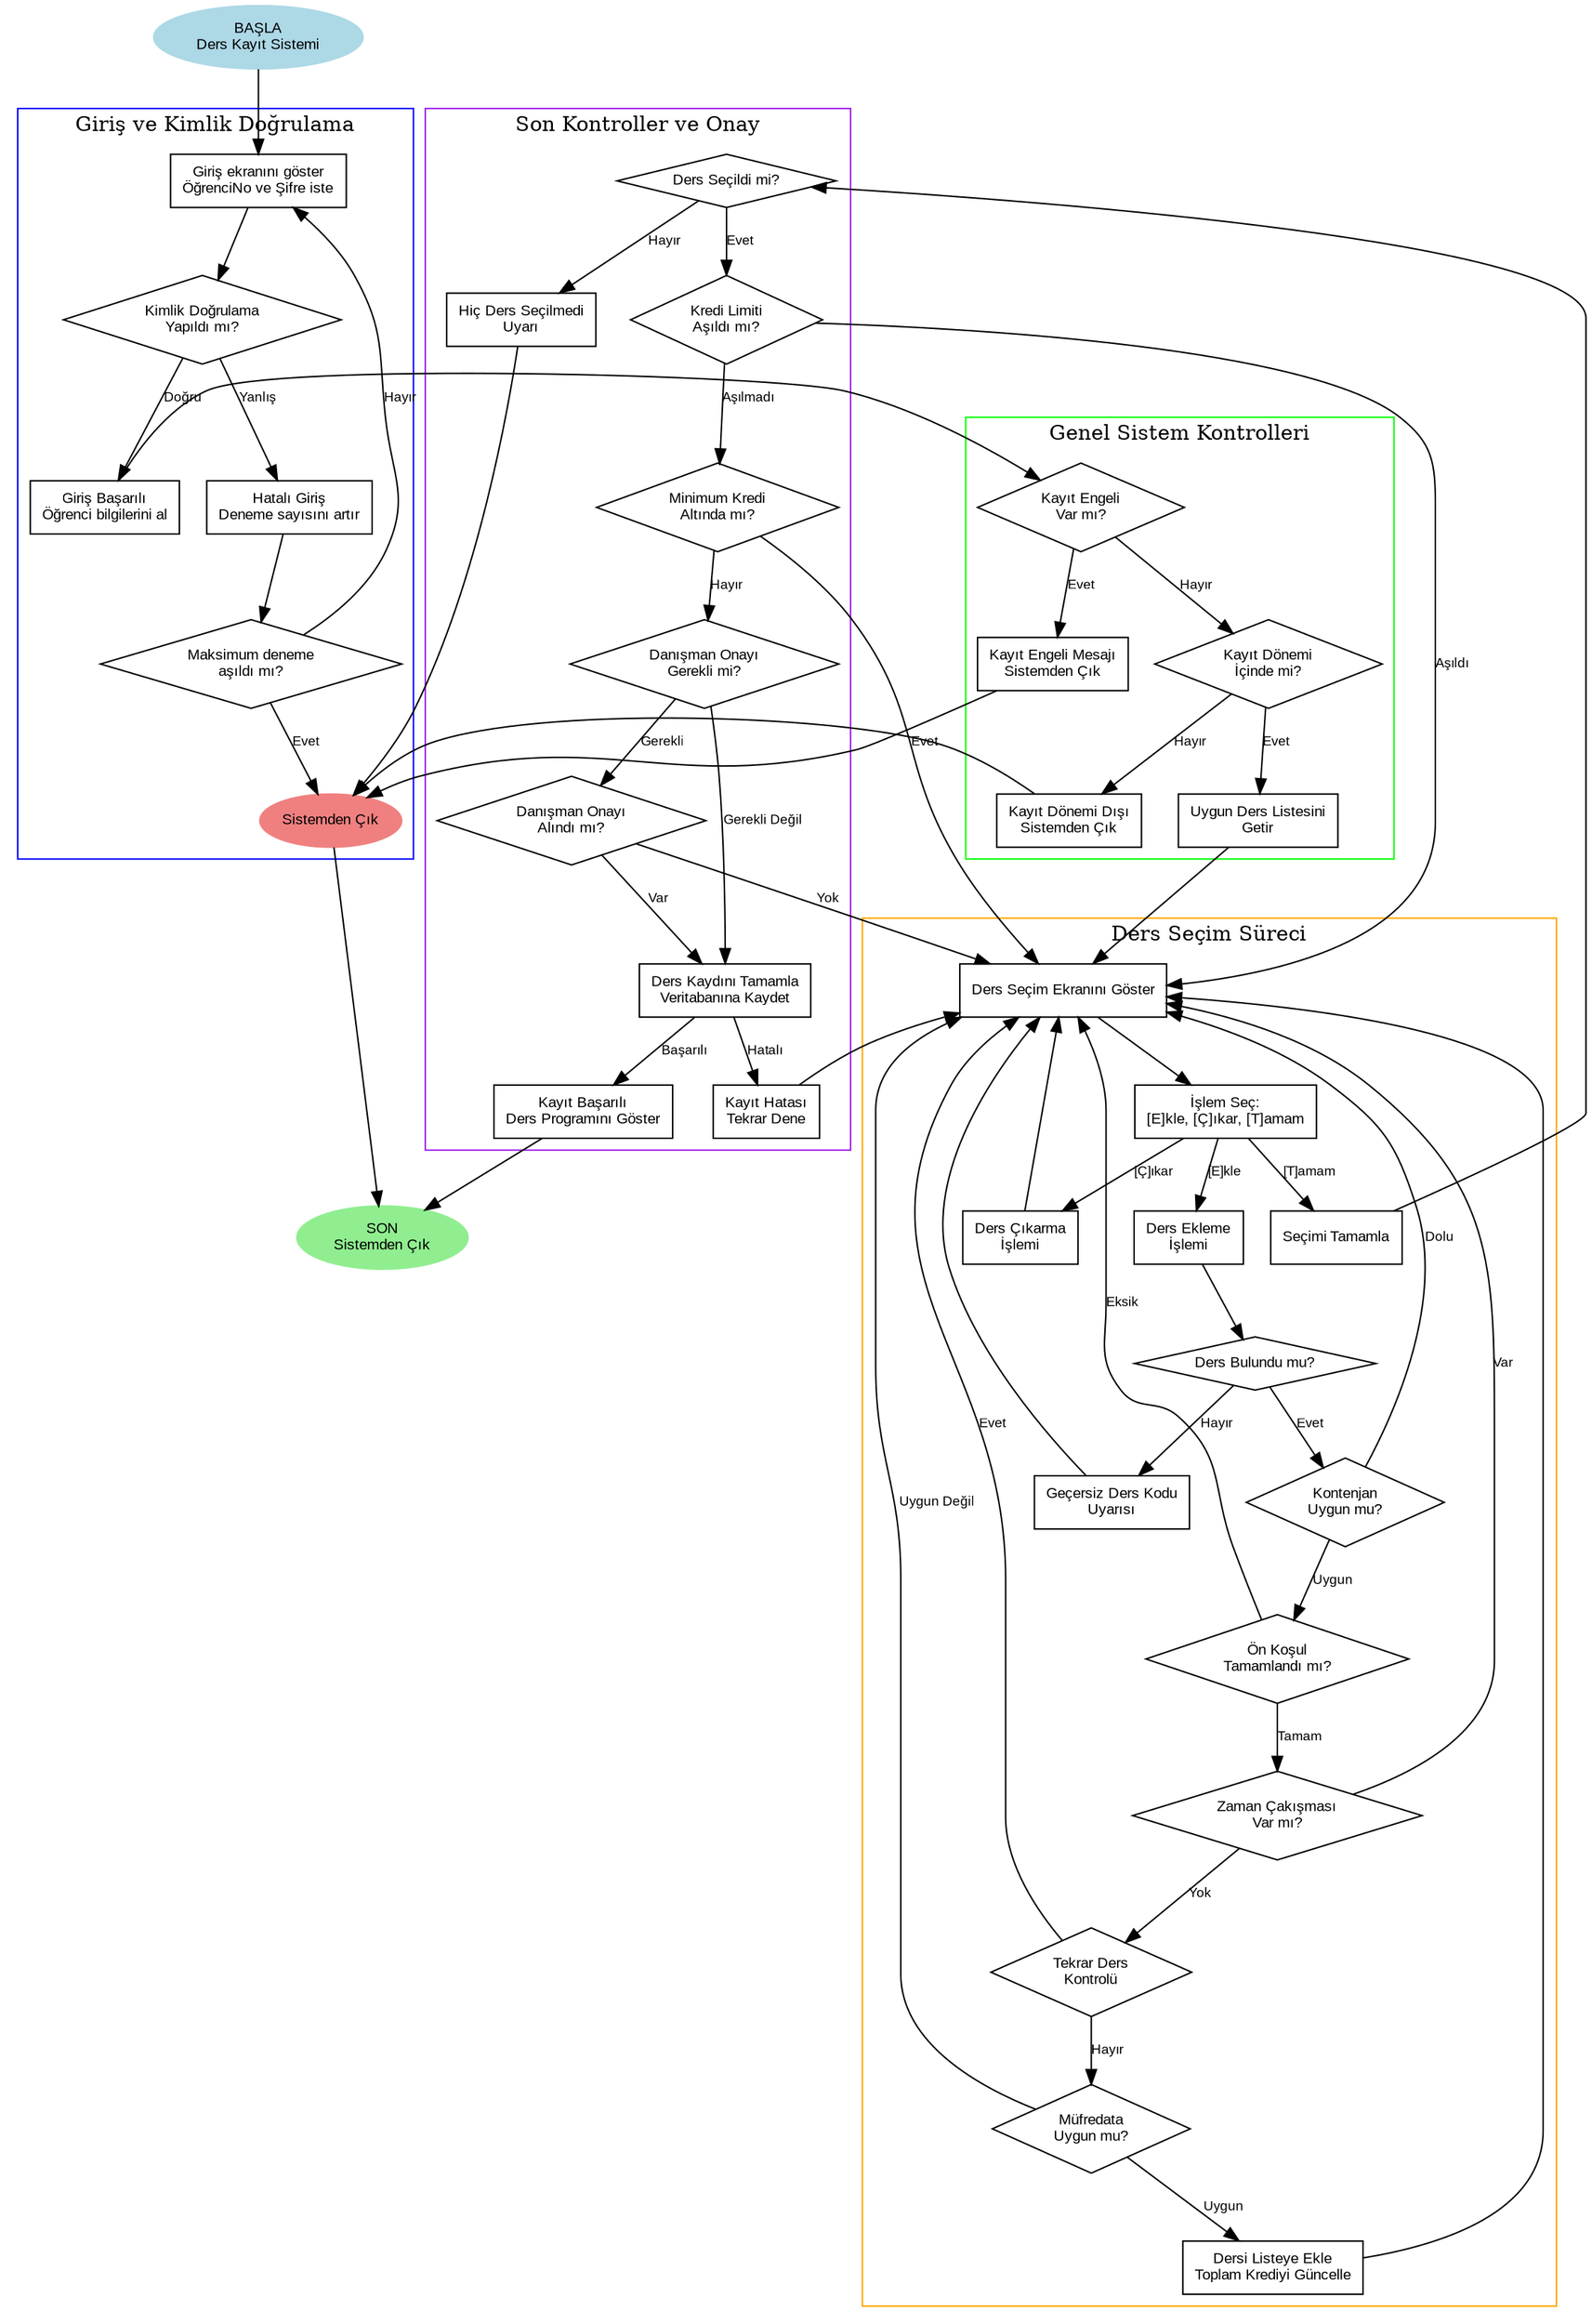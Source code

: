 digraph DersKayitSistemi {
    rankdir=TB
    node [shape=rectangle, fontname="Arial", fontsize=10]
    edge [fontname="Arial", fontsize=9]
    
    // Başlangıç
    start [label="BAŞLA\nDers Kayıt Sistemi", shape=ellipse, style=filled, color=lightblue]
    
    // Giriş ve Kimlik Doğrulama
    subgraph cluster_giris {
        label="Giriş ve Kimlik Doğrulama"
        color=blue
        
        giris_basla [label="Giriş ekranını göster\nÖğrenciNo ve Şifre iste"]
        kimlik_dogrulama [label="Kimlik Doğrulama\nYapıldı mı?", shape=diamond]
        giris_basarili [label="Giriş Başarılı\nÖğrenci bilgilerini al"]
        giris_hatali [label="Hatalı Giriş\nDeneme sayısını artır"]
        max_deneme [label="Maksimum deneme\naşıldı mı?", shape=diamond]
        sistem_cikis [label="Sistemden Çık", shape=ellipse, style=filled, color=lightcoral]
    }
    
    // Genel Sistem Kontrolleri
    subgraph cluster_genel_kontroller {
        label="Genel Sistem Kontrolleri"
        color=green
        
        kayit_engeli [label="Kayıt Engeli\nVar mı?", shape=diamond]
        engel_mesaj [label="Kayıt Engeli Mesajı\nSistemden Çık"]
        kayit_donemi [label="Kayıt Dönemi\nİçinde mi?", shape=diamond]
        donemi_mesaj [label="Kayıt Dönemi Dışı\nSistemden Çık"]
        ders_listesi [label="Uygun Ders Listesini\nGetir"]
    }
    
    // Ders Seçim Süreci
    subgraph cluster_ders_secim {
        label="Ders Seçim Süreci"
        color=orange
        
        secim_basla [label="Ders Seçim Ekranını Göster"]
        islem_sec [label="İşlem Seç:\n[E]kle, [Ç]ıkar, [T]amam"]
        ders_ekle [label="Ders Ekleme\nİşlemi"]
        ders_bul [label="Ders Bulundu mu?", shape=diamond]
        ders_bulunamadi [label="Geçersiz Ders Kodu\nUyarısı"]
        
        // Ders Kontrolleri
        kontenjan_kontrol [label="Kontenjan\nUygun mu?", shape=diamond]
        onkosul_kontrol [label="Ön Koşul\nTamamlandı mı?", shape=diamond]
        zaman_cakisma [label="Zaman Çakışması\nVar mı?", shape=diamond]
        tekrar_ders [label="Tekrar Ders\nKontrolü", shape=diamond]
        mufredat_kontrol [label="Müfredata\nUygun mu?", shape=diamond]
        
        ders_ekle_basarili [label="Dersi Listeye Ekle\nToplam Krediyi Güncelle"]
        ders_cikar [label="Ders Çıkarma\nİşlemi"]
        tamam_secimi [label="Seçimi Tamamla"]
    }
    
    // Son Kontroller ve Onay
    subgraph cluster_son_kontroller {
        label="Son Kontroller ve Onay"
        color=purple
        
        ders_secildi_mi [label="Ders Seçildi mi?", shape=diamond]
        secim_yok [label="Hiç Ders Seçilmedi\nUyarı"]
        kredi_limit [label="Kredi Limiti\nAşıldı mı?", shape=diamond]
        kredi_az [label="Minimum Kredi\nAltında mı?", shape=diamond]
        danisman_onay [label="Danışman Onayı\nGerekli mi?", shape=diamond]
        onay_var_mi [label="Danışman Onayı\nAlındı mı?", shape=diamond]
        
        kayit_tamamla [label="Ders Kaydını Tamamla\nVeritabanına Kaydet"]
        kayit_basarili [label="Kayıt Başarılı\nDers Programını Göster"]
        kayit_hatali [label="Kayıt Hatası\nTekrar Dene"]
    }
    
    // Bitiş
    end [label="SON\nSistemden Çık", shape=ellipse, style=filled, color=lightgreen]
    
    // Ana Akış Bağlantıları
    start -> giris_basla
    
    // Giriş Akışı
    giris_basla -> kimlik_dogrulama
    kimlik_dogrulama -> giris_basarili [label="Doğru"]
    kimlik_dogrulama -> giris_hatali [label="Yanlış"]
    giris_hatali -> max_deneme
    max_deneme -> giris_basla [label="Hayır"]
    max_deneme -> sistem_cikis [label="Evet"]
    giris_basarili -> kayit_engeli
    
    // Genel Kontroller Akışı
    kayit_engeli -> engel_mesaj [label="Evet"]
    kayit_engeli -> kayit_donemi [label="Hayır"]
    engel_mesaj -> sistem_cikis
    kayit_donemi -> donemi_mesaj [label="Hayır"]
    kayit_donemi -> ders_listesi [label="Evet"]
    donemi_mesaj -> sistem_cikis
    
    // Ders Seçim Akışı
    ders_listesi -> secim_basla
    secim_basla -> islem_sec
    islem_sec -> ders_ekle [label="[E]kle"]
    islem_sec -> ders_cikar [label="[Ç]ıkar"]
    islem_sec -> tamam_secimi [label="[T]amam"]
    
    // Ders Ekleme Detay Akışı
    ders_ekle -> ders_bul
    ders_bul -> ders_bulunamadi [label="Hayır"]
    ders_bul -> kontenjan_kontrol [label="Evet"]
    ders_bulunamadi -> secim_basla
    
    kontenjan_kontrol -> onkosul_kontrol [label="Uygun"]
    kontenjan_kontrol -> secim_basla [label="Dolu"]
    
    onkosul_kontrol -> zaman_cakisma [label="Tamam"]
    onkosul_kontrol -> secim_basla [label="Eksik"]
    
    zaman_cakisma -> tekrar_ders [label="Yok"]
    zaman_cakisma -> secim_basla [label="Var"]
    
    tekrar_ders -> mufredat_kontrol [label="Hayır"]
    tekrar_ders -> secim_basla [label="Evet"]
    
    mufredat_kontrol -> ders_ekle_basarili [label="Uygun"]
    mufredat_kontrol -> secim_basla [label="Uygun Değil"]
    
    ders_ekle_basarili -> secim_basla
    ders_cikar -> secim_basla
    
    // Son Kontroller Akışı
    tamam_secimi -> ders_secildi_mi
    ders_secildi_mi -> secim_yok [label="Hayır"]
    ders_secildi_mi -> kredi_limit [label="Evet"]
    secim_yok -> sistem_cikis
    
    kredi_limit -> kredi_az [label="Aşılmadı"]
    kredi_limit -> secim_basla [label="Aşıldı"]
    
    kredi_az -> danisman_onay [label="Hayır"]
    kredi_az -> secim_basla [label="Evet"]
    
    danisman_onay -> onay_var_mi [label="Gerekli"]
    danisman_onay -> kayit_tamamla [label="Gerekli Değil"]
    
    onay_var_mi -> kayit_tamamla [label="Var"]
    onay_var_mi -> secim_basla [label="Yok"]
    
    kayit_tamamla -> kayit_basarili [label="Başarılı"]
    kayit_tamamla -> kayit_hatali [label="Hatalı"]
    kayit_hatali -> secim_basla
    
    // Bitiş Bağlantıları
    kayit_basarili -> end
    sistem_cikis -> end
}
